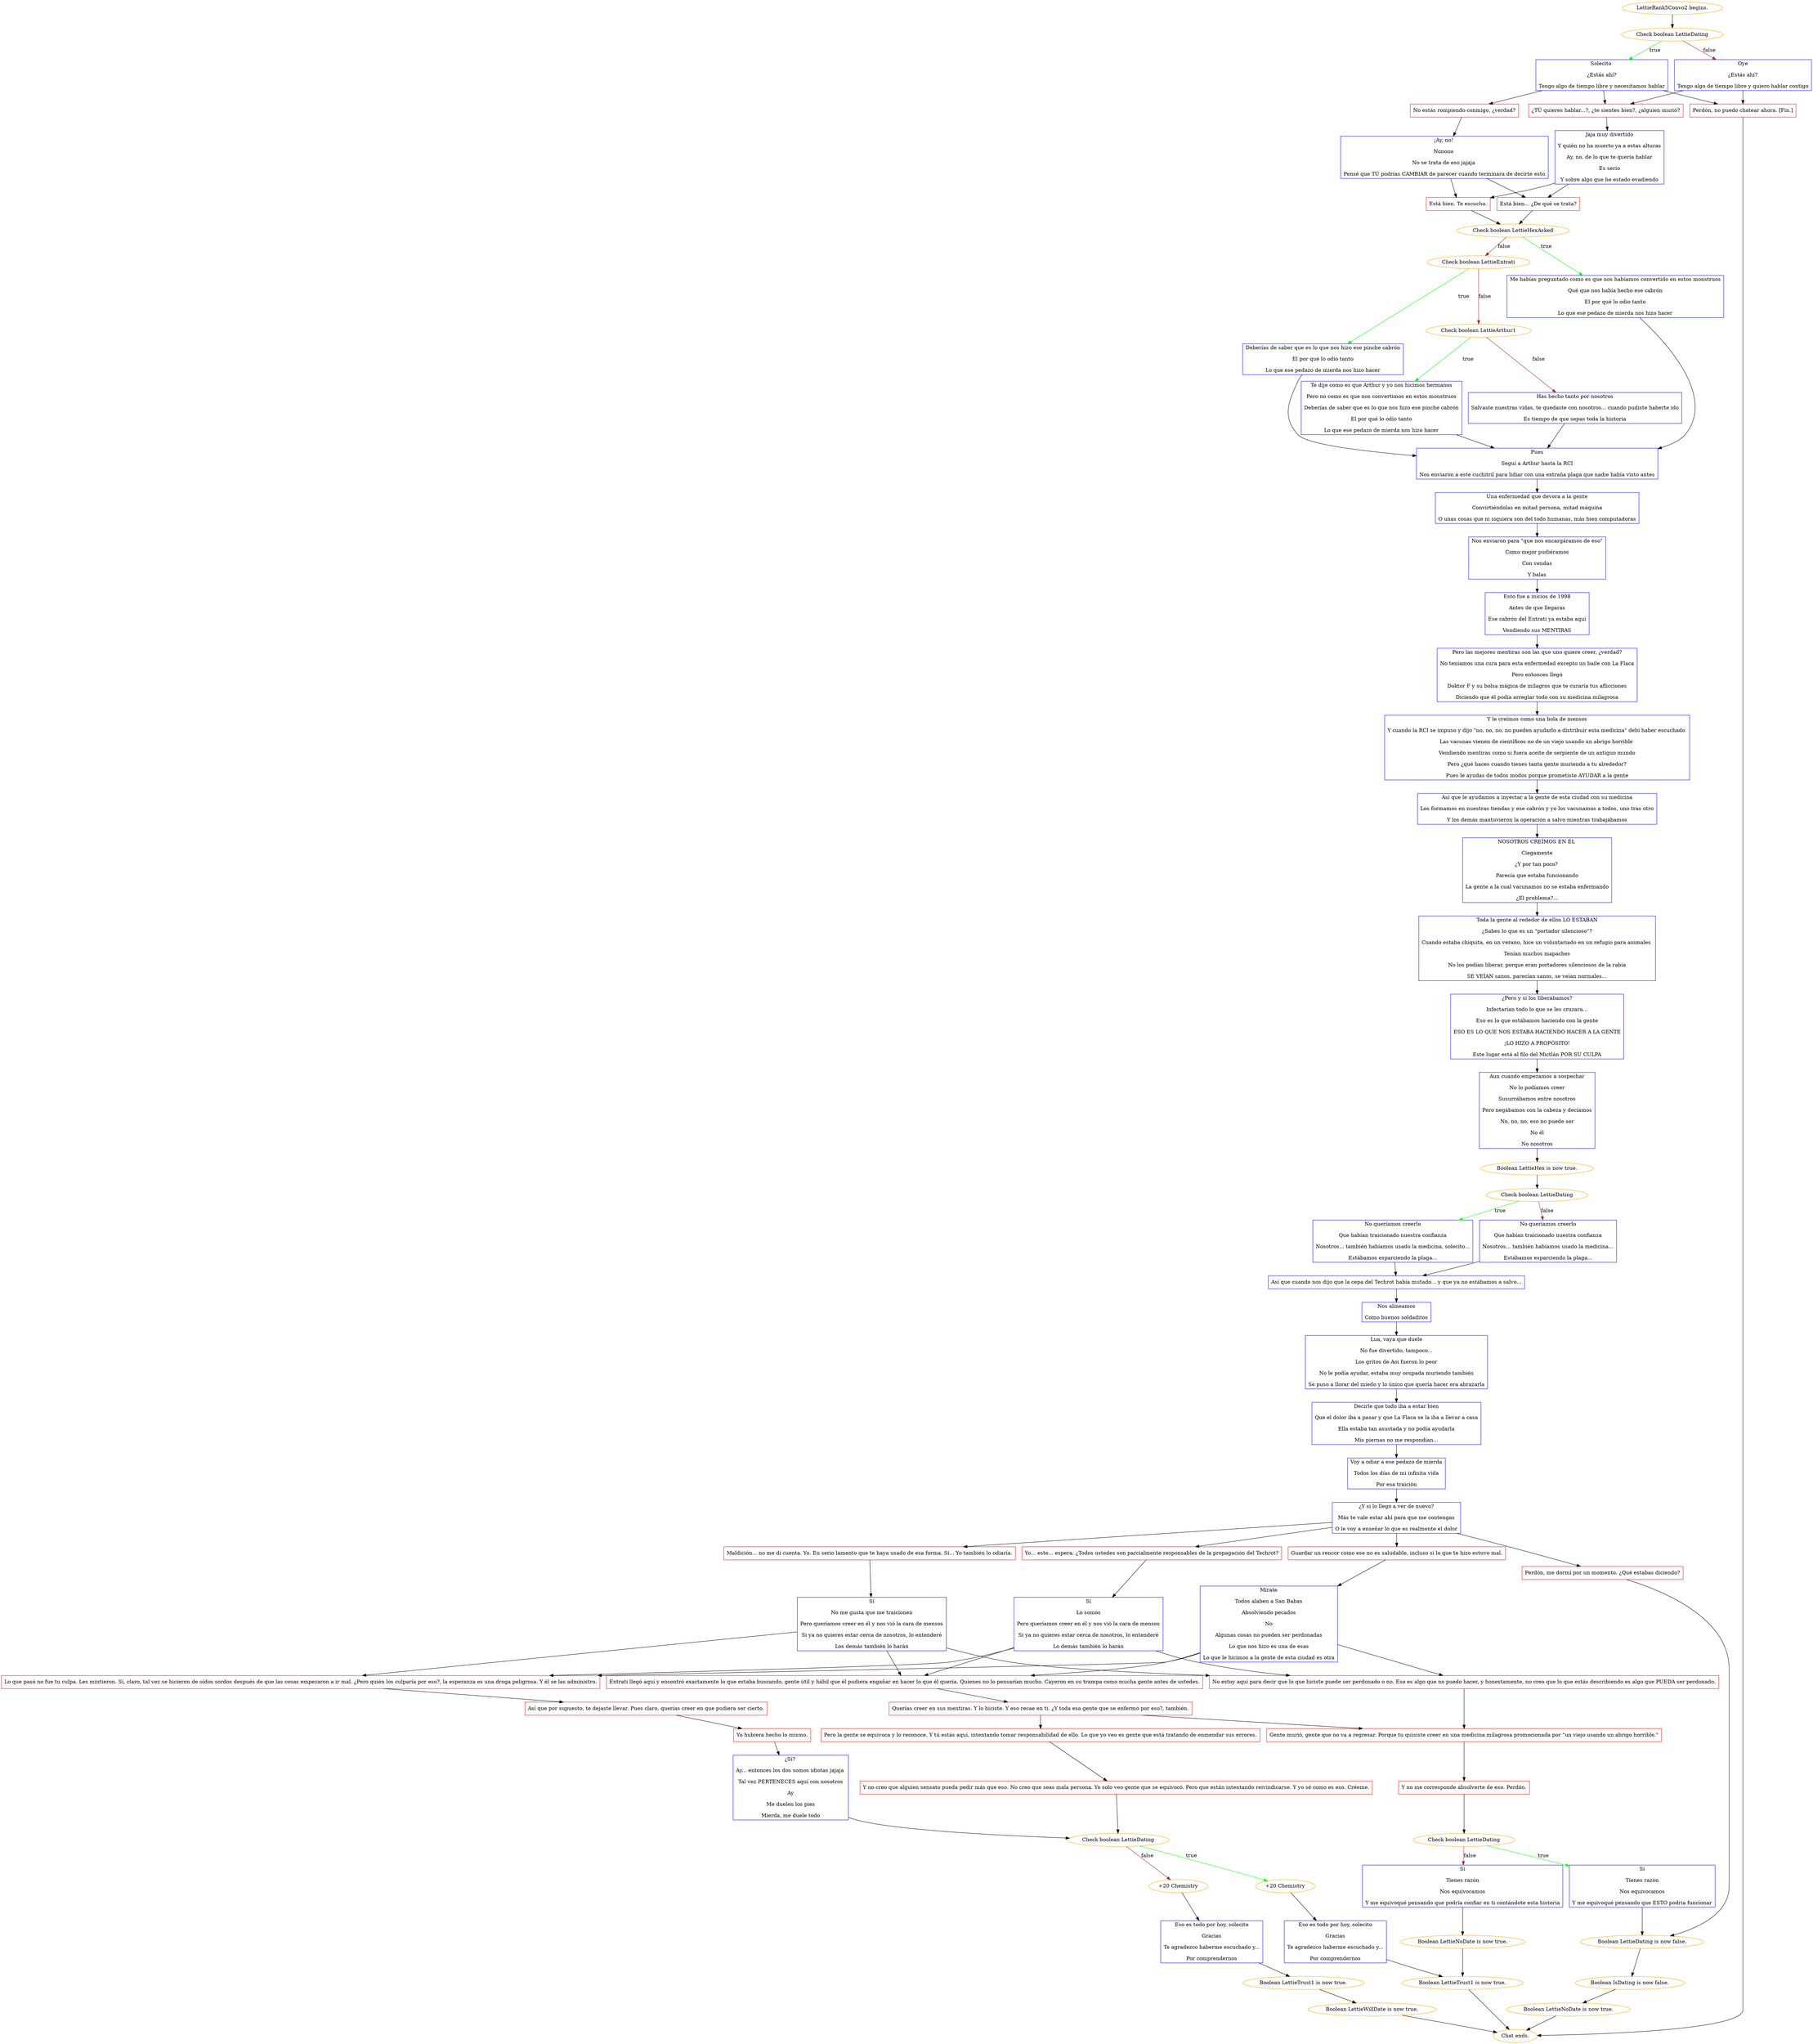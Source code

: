 digraph {
	"LettieRank5Convo2 begins." [color=orange];
		"LettieRank5Convo2 begins." -> j3526029970;
	j3526029970 [label="Check boolean LettieDating",color=orange];
		j3526029970 -> j3916483503 [label=true,color=green];
		j3526029970 -> j1099734123 [label=false,color=brown];
	j3916483503 [label="Solecito 
¿Estás ahí?
Tengo algo de tiempo libre y necesitamos hablar",shape=box,color=blue];
		j3916483503 -> j2342722519;
		j3916483503 -> j1937239812;
		j3916483503 -> j2430804894;
	j1099734123 [label="Oye
¿Estás ahí?
Tengo algo de tiempo libre y quiero hablar contigo",shape=box,color=blue];
		j1099734123 -> j1937239812;
		j1099734123 -> j2430804894;
	j2342722519 [label="No estás rompiendo conmigo, ¿verdad?",shape=box,color=red];
		j2342722519 -> j1915559096;
	j1937239812 [label="¿TÚ quieres hablar...?, ¿te sientes bien?, ¿alguien murió?",shape=box,color=red];
		j1937239812 -> j3056750159;
	j2430804894 [label="Perdón, no puedo chatear ahora. [Fin.]",shape=box,color=red];
		j2430804894 -> "Chat ends.";
	j1915559096 [label="¡Ay, no! 
Nonono 
No se trata de eso jajaja 
Pensé que TÚ podrías CAMBIAR de parecer cuando terminara de decirte esto",shape=box,color=blue];
		j1915559096 -> j3164232809;
		j1915559096 -> j623040372;
	j3056750159 [label="Jaja muy divertido
Y quién no ha muerto ya a estas alturas
Ay, no, de lo que te quería hablar
Es serio
Y sobre algo que he estado evadiendo",shape=box,color=blue];
		j3056750159 -> j623040372;
		j3056750159 -> j3164232809;
	"Chat ends." [color=orange];
	j3164232809 [label="Está bien... ¿De qué se trata?",shape=box,color=red];
		j3164232809 -> j2818670173;
	j623040372 [label="Está bien. Te escucho.",shape=box,color=red];
		j623040372 -> j2818670173;
	j2818670173 [label="Check boolean LettieHexAsked",color=orange];
		j2818670173 -> j3126375569 [label=true,color=green];
		j2818670173 -> j3172424732 [label=false,color=brown];
	j3126375569 [label="Me habías preguntado como es que nos habíamos convertido en estos monstruos
Qué que nos había hecho ese cabrón
El por qué lo odio tanto
Lo que ese pedazo de mierda nos hizo hacer",shape=box,color=blue];
		j3126375569 -> j2049468523;
	j3172424732 [label="Check boolean LettieEntrati",color=orange];
		j3172424732 -> j471110960 [label=true,color=green];
		j3172424732 -> j3038561522 [label=false,color=brown];
	j2049468523 [label="Pues
Seguí a Arthur hasta la RCI
Nos enviaron a este cuchitril para lidiar con una extraña plaga que nadie había visto antes",shape=box,color=blue];
		j2049468523 -> j2226546306;
	j471110960 [label="Deberías de saber que es lo que nos hizo ese pinche cabrón
El por qué lo odio tanto
Lo que ese pedazo de mierda nos hizo hacer",shape=box,color=blue];
		j471110960 -> j2049468523;
	j3038561522 [label="Check boolean LettieArthur1",color=orange];
		j3038561522 -> j251357708 [label=true,color=green];
		j3038561522 -> j196605307 [label=false,color=brown];
	j2226546306 [label="Una enfermedad que devora a la gente
Convirtiéndolas en mitad persona, mitad máquina
O unas cosas que ni siquiera son del todo humanas, más bien computadoras",shape=box,color=blue];
		j2226546306 -> j1063157360;
	j251357708 [label="Te dije como es que Arthur y yo nos hicimos hermanos
Pero no como es que nos convertimos en estos monstruos
Deberías de saber que es lo que nos hizo ese pinche cabrón
El por qué lo odio tanto
Lo que ese pedazo de mierda nos hizo hacer",shape=box,color=blue];
		j251357708 -> j2049468523;
	j196605307 [label="Has hecho tanto por nosotros
Salvaste nuestras vidas, te quedaste con nosotros... cuando pudiste haberte ido
Es tiempo de que sepas toda la historia",shape=box,color=blue];
		j196605307 -> j2049468523;
	j1063157360 [label="Nos enviaron para \"que nos encargáramos de eso\"
Como mejor pudiéramos
Con vendas
Y balas",shape=box,color=blue];
		j1063157360 -> j1947325894;
	j1947325894 [label="Esto fue a inicios de 1998
Antes de que llegaras
Ese cabrón del Entrati ya estaba aquí
Vendiendo sus MENTIRAS",shape=box,color=blue];
		j1947325894 -> j4128148057;
	j4128148057 [label="Pero las mejores mentiras son las que uno quiere creer, ¿verdad?
No teníamos una cura para esta enfermedad excepto un baile con La Flaca
Pero entonces llegó
Doktor F y su bolsa mágica de milagros que te curaría tus aflicciones
Diciendo que él podía arreglar todo con su medicina milagrosa",shape=box,color=blue];
		j4128148057 -> j1573233486;
	j1573233486 [label="Y le creímos como una bola de mensos
Y cuando la RCI se impuso y dijo \"no, no, no, no pueden ayudarlo a distribuir esta medicina\" debí haber escuchado 
Las vacunas vienen de científicos no de un viejo usando un abrigo horrible 
Vendiendo mentiras como si fuera aceite de serpiente de un antiguo mundo
Pero ¿qué haces cuando tienes tanta gente muriendo a tu alrededor?
Pues le ayudas de todos modos porque prometiste AYUDAR a la gente",shape=box,color=blue];
		j1573233486 -> j80078459;
	j80078459 [label="Así que le ayudamos a inyectar a la gente de esta ciudad con su medicina
Los formamos en nuestras tiendas y ese cabrón y yo los vacunamos a todos, uno tras otro
Y los demás mantuvieron la operación a salvo mientras trabajábamos",shape=box,color=blue];
		j80078459 -> j1768669384;
	j1768669384 [label="NOSOTROS CREÍMOS EN ÉL 
Ciegamente
¿Y por tan poco? 
Parecía que estaba funcionando
La gente a la cual vacunamos no se estaba enfermando
¿El problema?...",shape=box,color=blue];
		j1768669384 -> j1936909248;
	j1936909248 [label="Toda la gente al rededor de ellos LO ESTABAN
¿Sabes lo que es un \"portador silencioso\"?
Cuando estaba chiquita, en un verano, hice un voluntariado en un refugio para animales 
Tenían muchos mapaches
No los podían liberar, porque eran portadores silenciosos de la rabia
SE VEÍAN sanos, parecían sanos, se veían normales...",shape=box,color=blue];
		j1936909248 -> j4033789814;
	j4033789814 [label="¿Pero y si los liberábamos?
Infectarían todo lo que se les cruzara...
Eso es lo que estábamos haciendo con la gente
ESO ES LO QUE NOS ESTABA HACIENDO HACER A LA GENTE
¡LO HIZO A PROPÓSITO!
Este lugar está al filo del Mictlán POR SU CULPA",shape=box,color=blue];
		j4033789814 -> j4071451099;
	j4071451099 [label="Aun cuando empezamos a sospechar
No lo podíamos creer
Susurrábamos entre nosotros
Pero negábamos con la cabeza y decíamos
No, no, no, eso no puede ser
No él
No nosotros",shape=box,color=blue];
		j4071451099 -> j1382766468;
	j1382766468 [label="Boolean LettieHex is now true.",color=orange];
		j1382766468 -> j86733959;
	j86733959 [label="Check boolean LettieDating",color=orange];
		j86733959 -> j3525803847 [label=true,color=green];
		j86733959 -> j1868437922 [label=false,color=brown];
	j3525803847 [label="No queríamos creerlo
Que habían traicionado nuestra confianza
Nosotros... también habíamos usado la medicina, solecito...
Estábamos esparciendo la plaga...",shape=box,color=blue];
		j3525803847 -> j2712444954;
	j1868437922 [label="No queríamos creerlo
Que habían traicionado nuestra confianza
Nosotros... también habíamos usado la medicina...
Estábamos esparciendo la plaga...",shape=box,color=blue];
		j1868437922 -> j2712444954;
	j2712444954 [label="Así que cuando nos dijo que la cepa del Techrot había mutado... y que ya no estábamos a salvo...",shape=box,color=blue];
		j2712444954 -> j644684809;
	j644684809 [label="Nos alineamos
Como buenos soldaditos",shape=box,color=blue];
		j644684809 -> j636356366;
	j636356366 [label="Lua, vaya que duele
No fue divertido, tampoco...
Los gritos de Aoi fueron lo peor
No le podía ayudar, estaba muy ocupada muriendo también
Se puso a llorar del miedo y lo único que quería hacer era abrazarla",shape=box,color=blue];
		j636356366 -> j1819509971;
	j1819509971 [label="Decirle que todo iba a estar bien
Que el dolor iba a pasar y que La Flaca se la iba a llevar a casa
Ella estaba tan asustada y no podía ayudarla
Mis piernas no me respondían...",shape=box,color=blue];
		j1819509971 -> j1057227711;
	j1057227711 [label="Voy a odiar a ese pedazo de mierda
Todos los días de mi infinita vida
Por esa traición",shape=box,color=blue];
		j1057227711 -> j883829845;
	j883829845 [label="¿Y si lo llego a ver de nuevo?
Más te vale estar ahí para que me contengas
O le voy a enseñar lo que es realmente el dolor",shape=box,color=blue];
		j883829845 -> j3535103435;
		j883829845 -> j906169378;
		j883829845 -> j2129197872;
		j883829845 -> j1388874924;
	j3535103435 [label="Guardar un rencor como ese no es saludable, incluso si lo que te hizo estuvo mal.",shape=box,color=red];
		j3535103435 -> j260146297;
	j906169378 [label="Maldición... no me di cuenta. Yo. En serio lamento que te haya usado de esa forma. Sí... Yo también lo odiaría.",shape=box,color=red];
		j906169378 -> j2164033403;
	j2129197872 [label="Yo... este... espera. ¿Todos ustedes son parcialmente responsables de la propagación del Techrot?",shape=box,color=red];
		j2129197872 -> j1425376350;
	j1388874924 [label="Perdón, me dormí por un momento. ¿Qué estabas diciendo?",shape=box,color=red];
		j1388874924 -> j2548450594;
	j260146297 [label="Mírate
Todos alaben a San Babas
Absolviendo pecados
No
Algunas cosas no pueden ser perdonadas
Lo que nos hizo es una de esas
Lo que le hicimos a la gente de esta ciudad es otra",shape=box,color=blue];
		j260146297 -> j1977942143;
		j260146297 -> j1155166145;
		j260146297 -> j936717367;
	j2164033403 [label="Sí
No me gusta que me traicionen
Pero queríamos creer en él y nos vió la cara de mensos
Si ya no quieres estar cerca de nosotros, lo entenderé
Los demás también lo harán",shape=box,color=blue];
		j2164033403 -> j1977942143;
		j2164033403 -> j1155166145;
		j2164033403 -> j936717367;
	j1425376350 [label="Sí
Lo somos
Pero queríamos creer en él y nos vió la cara de mensos
Si ya no quieres estar cerca de nosotros, lo entenderé
Lo demás también lo harán",shape=box,color=blue];
		j1425376350 -> j1977942143;
		j1425376350 -> j1155166145;
		j1425376350 -> j936717367;
	j2548450594 [label="Boolean LettieDating is now false.",color=orange];
		j2548450594 -> j4086907321;
	j1977942143 [label="No estoy aquí para decir que lo que hiciste puede ser perdonado o no. Eso es algo que no puedo hacer, y honestamente, no creo que lo que estás describiendo es algo que PUEDA ser perdonado.",shape=box,color=red];
		j1977942143 -> j2457726763;
	j1155166145 [label="Entrati llegó aquí y encontró exactamente lo que estaba buscando, gente útil y hábil que él pudiera engañar en hacer lo que él quería. Quienes no lo pensarían mucho. Cayeron en su trampa como mucha gente antes de ustedes.",shape=box,color=red];
		j1155166145 -> j3982764036;
	j936717367 [label="Lo que pasó no fue tu culpa. Les mintieron. Sí, claro, tal vez se hicieron de oídos sordos después de que las cosas empezaron a ir mal. ¿Pero quién los culparía por eso?, la esperanza es una droga peligrosa. Y él se las administro.",shape=box,color=red];
		j936717367 -> j144286932;
	j4086907321 [label="Boolean IsDating is now false.",color=orange];
		j4086907321 -> j2703113057;
	j2457726763 [label="Gente murió, gente que no va a regresar. Porque tu quisiste creer en una medicina milagrosa promocionada por \"un viejo usando un abrigo horrible.\"",shape=box,color=red];
		j2457726763 -> j1951391963;
	j3982764036 [label="Querías creer en sus mentiras. Y lo hiciste. Y eso recae en ti. ¿Y toda esa gente que se enfermó por eso?, también.",shape=box,color=red];
		j3982764036 -> j2457726763;
		j3982764036 -> j1882037494;
	j144286932 [label="Así que por supuesto, te dejaste llevar. Pues claro, querías creer en que pudiera ser cierto.",shape=box,color=red];
		j144286932 -> j534193981;
	j2703113057 [label="Boolean LettieNoDate is now true.",color=orange];
		j2703113057 -> "Chat ends.";
	j1951391963 [label="Y no me corresponde absolverte de eso. Perdón.",shape=box,color=red];
		j1951391963 -> j44039935;
	j1882037494 [label="Pero la gente se equivoca y lo reconoce. Y tú estás aquí, intentando tomar responsabilidad de ello. Lo que yo veo es gente que está tratando de enmendar sus errores.",shape=box,color=red];
		j1882037494 -> j1437662197;
	j534193981 [label="Yo hubiera hecho lo mismo.",shape=box,color=red];
		j534193981 -> j2101452136;
	j44039935 [label="Check boolean LettieDating",color=orange];
		j44039935 -> j3829882604 [label=true,color=green];
		j44039935 -> j281499370 [label=false,color=brown];
	j1437662197 [label="Y no creo que alguien sensato pueda pedir más que eso. No creo que seas mala persona. Yo solo veo gente que se equivocó. Pero que están intentando reivindicarse. Y yo sé como es eso. Créeme.",shape=box,color=red];
		j1437662197 -> j1927512488;
	j2101452136 [label="¿Sí? 
Ay... entonces los dos somos idiotas jajaja 
Tal vez PERTENECES aquí con nosotros
Ay
Me duelen los pies
Mierda, me duele todo",shape=box,color=blue];
		j2101452136 -> j1927512488;
	j3829882604 [label="Sí
Tienes razón
Nos equivocamos
Y me equivoqué pensando que ESTO podría funcionar",shape=box,color=blue];
		j3829882604 -> j2548450594;
	j281499370 [label="Sí
Tienes razón
Nos equivocamos
Y me equivoqué pensando que podría confiar en ti contándote esta historia",shape=box,color=blue];
		j281499370 -> j193369797;
	j1927512488 [label="Check boolean LettieDating",color=orange];
		j1927512488 -> j139602248 [label=true,color=green];
		j1927512488 -> j2919761126 [label=false,color=brown];
	j193369797 [label="Boolean LettieNoDate is now true.",color=orange];
		j193369797 -> j2643525984;
	j139602248 [label="+20 Chemistry",color=orange];
		j139602248 -> j2588487260;
	j2919761126 [label="+20 Chemistry",color=orange];
		j2919761126 -> j3146021254;
	j2643525984 [label="Boolean LettieTrust1 is now true.",color=orange];
		j2643525984 -> "Chat ends.";
	j2588487260 [label="Eso es todo por hoy, solecito
Gracias
Te agradezco haberme escuchado y...
Por comprendernos",shape=box,color=blue];
		j2588487260 -> j2643525984;
	j3146021254 [label="Eso es todo por hoy, solecito
Gracias
Te agradezco haberme escuchado y...
Por comprendernos",shape=box,color=blue];
		j3146021254 -> j4291310321;
	j4291310321 [label="Boolean LettieTrust1 is now true.",color=orange];
		j4291310321 -> j2129367046;
	j2129367046 [label="Boolean LettieWillDate is now true.",color=orange];
		j2129367046 -> "Chat ends.";
}